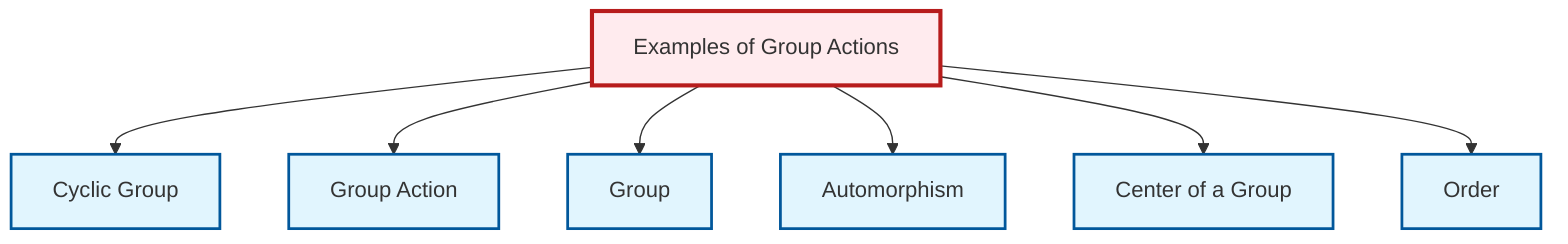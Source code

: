 graph TD
    classDef definition fill:#e1f5fe,stroke:#01579b,stroke-width:2px
    classDef theorem fill:#f3e5f5,stroke:#4a148c,stroke-width:2px
    classDef axiom fill:#fff3e0,stroke:#e65100,stroke-width:2px
    classDef example fill:#e8f5e9,stroke:#1b5e20,stroke-width:2px
    classDef current fill:#ffebee,stroke:#b71c1c,stroke-width:3px
    ex-group-action-examples["Examples of Group Actions"]:::example
    def-group["Group"]:::definition
    def-center-of-group["Center of a Group"]:::definition
    def-group-action["Group Action"]:::definition
    def-automorphism["Automorphism"]:::definition
    def-cyclic-group["Cyclic Group"]:::definition
    def-order["Order"]:::definition
    ex-group-action-examples --> def-cyclic-group
    ex-group-action-examples --> def-group-action
    ex-group-action-examples --> def-group
    ex-group-action-examples --> def-automorphism
    ex-group-action-examples --> def-center-of-group
    ex-group-action-examples --> def-order
    class ex-group-action-examples current